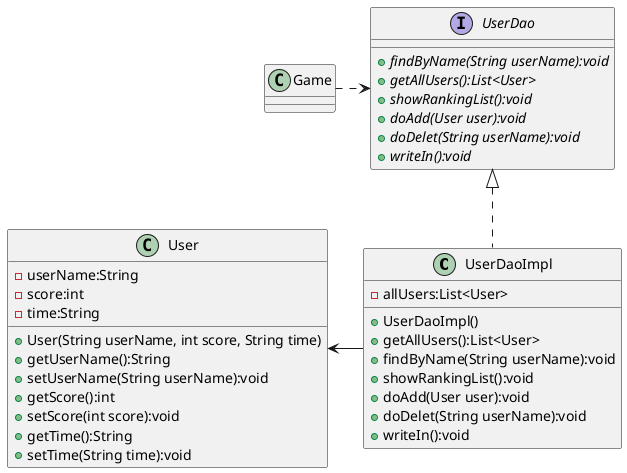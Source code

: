 @startuml
'https://plantuml.com/class-diagram

class UserDaoImpl {
- allUsers:List<User>
+ UserDaoImpl()
+ getAllUsers():List<User>
+ findByName(String userName):void
+ showRankingList():void
+ doAdd(User user):void
+ doDelet(String userName):void
+ writeIn():void
}
class User {
- userName:String
- score:int
- time:String
+ User(String userName, int score, String time)
+ getUserName():String
+ setUserName(String userName):void
+ getScore():int
+ setScore(int score):void
+ getTime():String
+ setTime(String time):void
}
interface UserDao {
+ {abstract}  findByName(String userName):void
+ {abstract} getAllUsers():List<User>
+ {abstract} showRankingList():void
+ {abstract} doAdd(User user):void
+ {abstract} doDelet(String userName):void
+ {abstract} writeIn():void
}

class Game

Game .right.> UserDao
UserDao <|.down. UserDaoImpl
User <-right- UserDaoImpl
@enduml